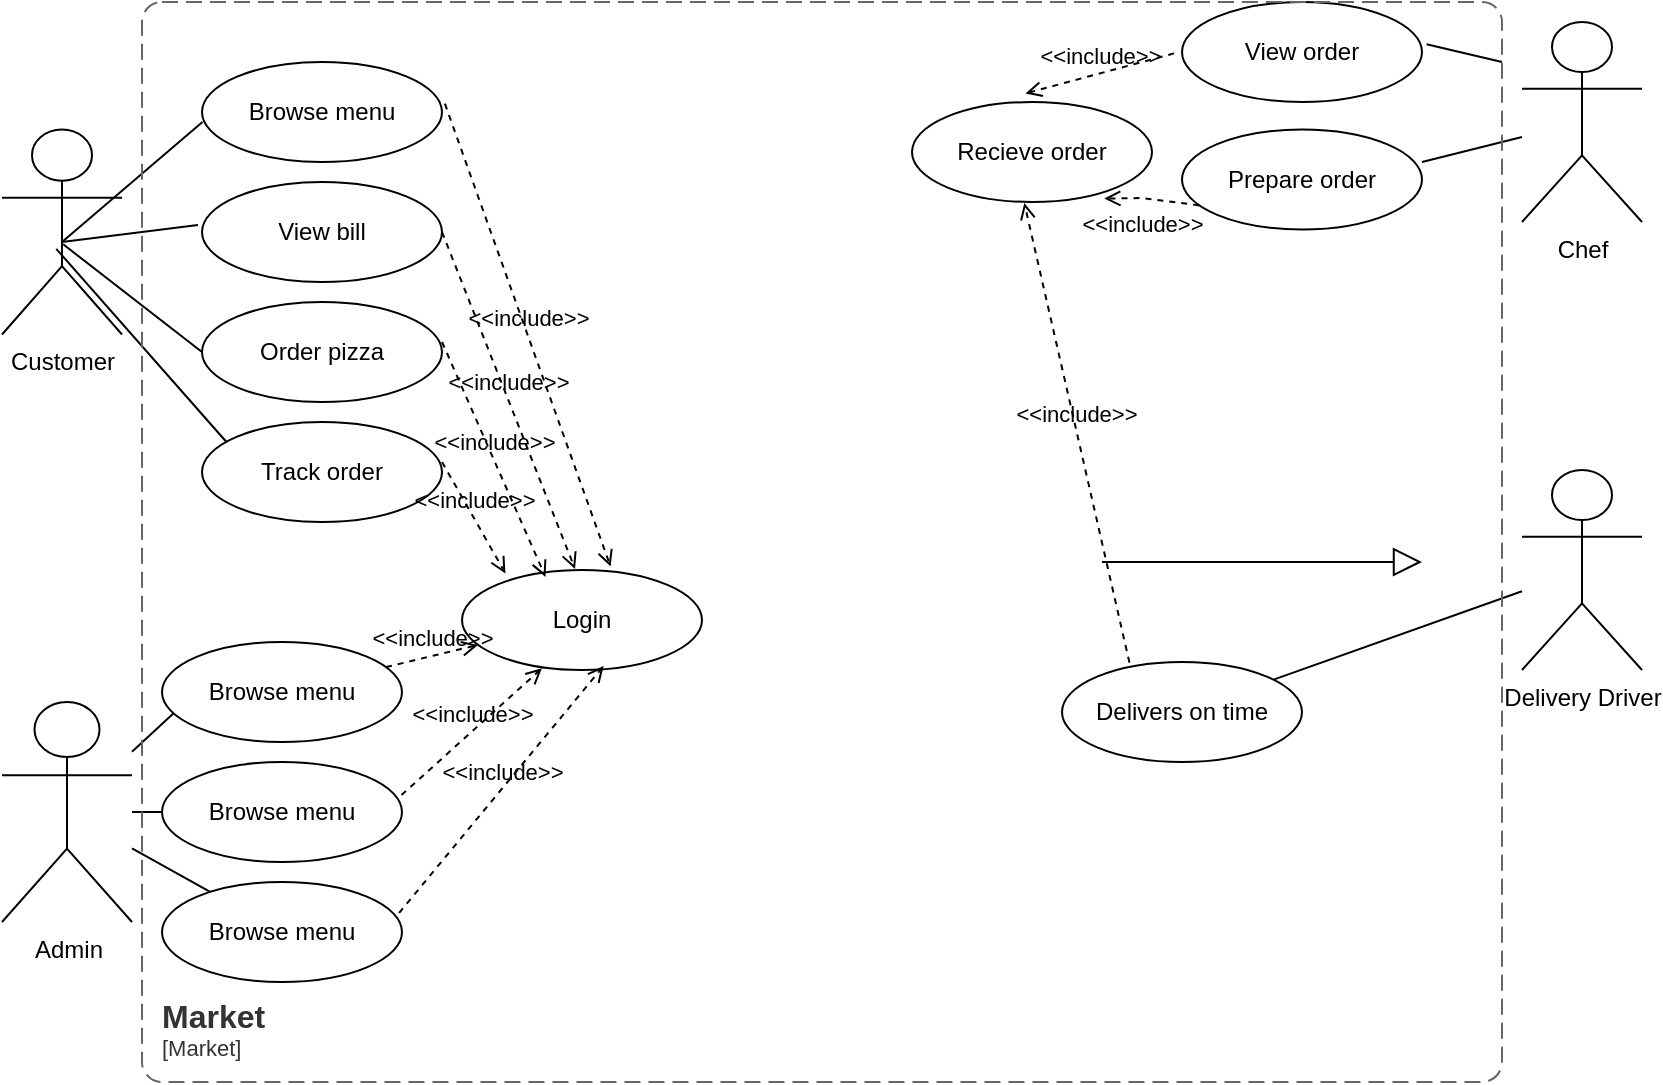 <mxfile version="21.3.4" type="github">
  <diagram name="Page-1" id="prMUxxAmeuHejbZRORMC">
    <mxGraphModel dx="1688" dy="638" grid="1" gridSize="10" guides="1" tooltips="1" connect="1" arrows="1" fold="1" page="1" pageScale="1" pageWidth="1169" pageHeight="827" math="0" shadow="0">
      <root>
        <mxCell id="0" />
        <mxCell id="1" parent="0" />
        <mxCell id="cSSA_NC-i2uy0tcbTHjU-1" value="Customer&lt;br&gt;" style="shape=umlActor;verticalLabelPosition=bottom;verticalAlign=top;html=1;" vertex="1" parent="1">
          <mxGeometry x="10" y="193.75" width="60" height="102.5" as="geometry" />
        </mxCell>
        <mxCell id="cSSA_NC-i2uy0tcbTHjU-2" value="Login" style="ellipse;whiteSpace=wrap;html=1;" vertex="1" parent="1">
          <mxGeometry x="240" y="414" width="120" height="50" as="geometry" />
        </mxCell>
        <mxCell id="cSSA_NC-i2uy0tcbTHjU-3" value="Browse menu" style="ellipse;whiteSpace=wrap;html=1;" vertex="1" parent="1">
          <mxGeometry x="110" y="160" width="120" height="50" as="geometry" />
        </mxCell>
        <mxCell id="cSSA_NC-i2uy0tcbTHjU-4" value="View bill" style="ellipse;whiteSpace=wrap;html=1;" vertex="1" parent="1">
          <mxGeometry x="110" y="220" width="120" height="50" as="geometry" />
        </mxCell>
        <mxCell id="cSSA_NC-i2uy0tcbTHjU-5" value="Order pizza" style="ellipse;whiteSpace=wrap;html=1;" vertex="1" parent="1">
          <mxGeometry x="110" y="280" width="120" height="50" as="geometry" />
        </mxCell>
        <mxCell id="cSSA_NC-i2uy0tcbTHjU-6" value="Track order" style="ellipse;whiteSpace=wrap;html=1;" vertex="1" parent="1">
          <mxGeometry x="110" y="340" width="120" height="50" as="geometry" />
        </mxCell>
        <mxCell id="cSSA_NC-i2uy0tcbTHjU-12" value="" style="edgeStyle=none;html=1;endArrow=none;verticalAlign=bottom;rounded=0;entryX=0.002;entryY=0.6;entryDx=0;entryDy=0;entryPerimeter=0;" edge="1" parent="1" target="cSSA_NC-i2uy0tcbTHjU-3">
          <mxGeometry width="160" relative="1" as="geometry">
            <mxPoint x="40" y="250" as="sourcePoint" />
            <mxPoint x="200" y="250" as="targetPoint" />
          </mxGeometry>
        </mxCell>
        <mxCell id="cSSA_NC-i2uy0tcbTHjU-13" value="" style="edgeStyle=none;html=1;endArrow=none;verticalAlign=bottom;rounded=0;entryX=-0.017;entryY=0.429;entryDx=0;entryDy=0;entryPerimeter=0;" edge="1" parent="1" target="cSSA_NC-i2uy0tcbTHjU-4">
          <mxGeometry width="160" relative="1" as="geometry">
            <mxPoint x="40" y="250" as="sourcePoint" />
            <mxPoint x="120" y="200" as="targetPoint" />
          </mxGeometry>
        </mxCell>
        <mxCell id="cSSA_NC-i2uy0tcbTHjU-14" value="" style="edgeStyle=none;html=1;endArrow=none;verticalAlign=bottom;rounded=0;entryX=0;entryY=0.5;entryDx=0;entryDy=0;exitX=0.51;exitY=0.56;exitDx=0;exitDy=0;exitPerimeter=0;" edge="1" parent="1" source="cSSA_NC-i2uy0tcbTHjU-1" target="cSSA_NC-i2uy0tcbTHjU-5">
          <mxGeometry width="160" relative="1" as="geometry">
            <mxPoint x="60" y="270" as="sourcePoint" />
            <mxPoint x="130" y="210" as="targetPoint" />
          </mxGeometry>
        </mxCell>
        <mxCell id="cSSA_NC-i2uy0tcbTHjU-15" value="" style="edgeStyle=none;html=1;endArrow=none;verticalAlign=bottom;rounded=0;entryX=0.102;entryY=0.2;entryDx=0;entryDy=0;entryPerimeter=0;exitX=0.452;exitY=0.582;exitDx=0;exitDy=0;exitPerimeter=0;" edge="1" parent="1" source="cSSA_NC-i2uy0tcbTHjU-1" target="cSSA_NC-i2uy0tcbTHjU-6">
          <mxGeometry width="160" relative="1" as="geometry">
            <mxPoint x="70" y="280" as="sourcePoint" />
            <mxPoint x="140" y="220" as="targetPoint" />
          </mxGeometry>
        </mxCell>
        <mxCell id="cSSA_NC-i2uy0tcbTHjU-20" value="Admin&lt;br&gt;" style="shape=umlActor;verticalLabelPosition=bottom;verticalAlign=top;html=1;outlineConnect=0;" vertex="1" parent="1">
          <mxGeometry x="10" y="480" width="65" height="110" as="geometry" />
        </mxCell>
        <mxCell id="cSSA_NC-i2uy0tcbTHjU-22" value="" style="edgeStyle=none;html=1;endArrow=none;verticalAlign=bottom;rounded=0;entryX=0.055;entryY=0.697;entryDx=0;entryDy=0;entryPerimeter=0;" edge="1" parent="1" source="cSSA_NC-i2uy0tcbTHjU-20" target="cSSA_NC-i2uy0tcbTHjU-25">
          <mxGeometry width="160" relative="1" as="geometry">
            <mxPoint x="50" y="510" as="sourcePoint" />
            <mxPoint x="210" y="510" as="targetPoint" />
          </mxGeometry>
        </mxCell>
        <mxCell id="cSSA_NC-i2uy0tcbTHjU-25" value="Browse menu" style="ellipse;whiteSpace=wrap;html=1;" vertex="1" parent="1">
          <mxGeometry x="90" y="450" width="120" height="50" as="geometry" />
        </mxCell>
        <mxCell id="cSSA_NC-i2uy0tcbTHjU-26" value="Browse menu" style="ellipse;whiteSpace=wrap;html=1;" vertex="1" parent="1">
          <mxGeometry x="90" y="570" width="120" height="50" as="geometry" />
        </mxCell>
        <mxCell id="cSSA_NC-i2uy0tcbTHjU-27" value="Browse menu" style="ellipse;whiteSpace=wrap;html=1;" vertex="1" parent="1">
          <mxGeometry x="90" y="510" width="120" height="50" as="geometry" />
        </mxCell>
        <mxCell id="cSSA_NC-i2uy0tcbTHjU-29" value="" style="edgeStyle=none;html=1;endArrow=none;verticalAlign=bottom;rounded=0;entryX=0;entryY=0.5;entryDx=0;entryDy=0;" edge="1" parent="1" source="cSSA_NC-i2uy0tcbTHjU-20" target="cSSA_NC-i2uy0tcbTHjU-27">
          <mxGeometry width="160" relative="1" as="geometry">
            <mxPoint x="50" y="544.5" as="sourcePoint" />
            <mxPoint x="70" y="525.5" as="targetPoint" />
          </mxGeometry>
        </mxCell>
        <mxCell id="cSSA_NC-i2uy0tcbTHjU-30" value="" style="edgeStyle=none;html=1;endArrow=none;verticalAlign=bottom;rounded=0;" edge="1" parent="1" source="cSSA_NC-i2uy0tcbTHjU-20" target="cSSA_NC-i2uy0tcbTHjU-26">
          <mxGeometry width="160" relative="1" as="geometry">
            <mxPoint x="85" y="546" as="sourcePoint" />
            <mxPoint x="97" y="546" as="targetPoint" />
          </mxGeometry>
        </mxCell>
        <mxCell id="cSSA_NC-i2uy0tcbTHjU-33" value="Chef&lt;br&gt;" style="shape=umlActor;verticalLabelPosition=bottom;verticalAlign=top;html=1;" vertex="1" parent="1">
          <mxGeometry x="770" y="140" width="60" height="100" as="geometry" />
        </mxCell>
        <mxCell id="cSSA_NC-i2uy0tcbTHjU-34" value="Prepare order" style="ellipse;whiteSpace=wrap;html=1;" vertex="1" parent="1">
          <mxGeometry x="600" y="193.75" width="120" height="50" as="geometry" />
        </mxCell>
        <mxCell id="cSSA_NC-i2uy0tcbTHjU-35" value="View order" style="ellipse;whiteSpace=wrap;html=1;" vertex="1" parent="1">
          <mxGeometry x="600" y="130" width="120" height="50" as="geometry" />
        </mxCell>
        <mxCell id="cSSA_NC-i2uy0tcbTHjU-36" value="Recieve order" style="ellipse;whiteSpace=wrap;html=1;" vertex="1" parent="1">
          <mxGeometry x="465" y="180" width="120" height="50" as="geometry" />
        </mxCell>
        <mxCell id="cSSA_NC-i2uy0tcbTHjU-37" value="" style="edgeStyle=none;html=1;endArrow=none;verticalAlign=bottom;rounded=0;exitX=1;exitY=0.325;exitDx=0;exitDy=0;exitPerimeter=0;" edge="1" parent="1" source="cSSA_NC-i2uy0tcbTHjU-34" target="cSSA_NC-i2uy0tcbTHjU-33">
          <mxGeometry width="160" relative="1" as="geometry">
            <mxPoint x="660" y="210" as="sourcePoint" />
            <mxPoint x="820" y="210" as="targetPoint" />
          </mxGeometry>
        </mxCell>
        <mxCell id="cSSA_NC-i2uy0tcbTHjU-39" value="" style="edgeStyle=none;html=1;endArrow=none;verticalAlign=bottom;rounded=0;exitX=1.019;exitY=0.423;exitDx=0;exitDy=0;exitPerimeter=0;" edge="1" parent="1" source="cSSA_NC-i2uy0tcbTHjU-35">
          <mxGeometry width="160" relative="1" as="geometry">
            <mxPoint x="670" y="160" as="sourcePoint" />
            <mxPoint x="760" y="160" as="targetPoint" />
          </mxGeometry>
        </mxCell>
        <mxCell id="cSSA_NC-i2uy0tcbTHjU-41" value="&amp;lt;&amp;lt;include&amp;gt;&amp;gt;" style="edgeStyle=none;html=1;endArrow=open;verticalAlign=bottom;dashed=1;labelBackgroundColor=none;rounded=0;entryX=0.473;entryY=-0.086;entryDx=0;entryDy=0;entryPerimeter=0;exitX=-0.033;exitY=0.514;exitDx=0;exitDy=0;exitPerimeter=0;" edge="1" parent="1" source="cSSA_NC-i2uy0tcbTHjU-35" target="cSSA_NC-i2uy0tcbTHjU-36">
          <mxGeometry width="160" relative="1" as="geometry">
            <mxPoint x="425" y="140" as="sourcePoint" />
            <mxPoint x="585" y="140" as="targetPoint" />
          </mxGeometry>
        </mxCell>
        <mxCell id="cSSA_NC-i2uy0tcbTHjU-42" value="&amp;lt;&amp;lt;include&amp;gt;&amp;gt;" style="edgeStyle=none;html=1;endArrow=open;verticalAlign=bottom;dashed=1;labelBackgroundColor=none;rounded=0;entryX=0.801;entryY=0.966;entryDx=0;entryDy=0;entryPerimeter=0;exitX=0.071;exitY=0.759;exitDx=0;exitDy=0;exitPerimeter=0;" edge="1" parent="1" source="cSSA_NC-i2uy0tcbTHjU-34" target="cSSA_NC-i2uy0tcbTHjU-36">
          <mxGeometry x="0.088" y="22" width="160" relative="1" as="geometry">
            <mxPoint x="606" y="235" as="sourcePoint" />
            <mxPoint x="532" y="255" as="targetPoint" />
            <Array as="points">
              <mxPoint x="580" y="228" />
            </Array>
            <mxPoint as="offset" />
          </mxGeometry>
        </mxCell>
        <mxCell id="cSSA_NC-i2uy0tcbTHjU-43" value="Delivery Driver&lt;br&gt;" style="shape=umlActor;verticalLabelPosition=bottom;verticalAlign=top;html=1;" vertex="1" parent="1">
          <mxGeometry x="770" y="364" width="60" height="100" as="geometry" />
        </mxCell>
        <mxCell id="cSSA_NC-i2uy0tcbTHjU-44" value="Delivers on time&lt;br&gt;" style="ellipse;whiteSpace=wrap;html=1;" vertex="1" parent="1">
          <mxGeometry x="540" y="460" width="120" height="50" as="geometry" />
        </mxCell>
        <mxCell id="cSSA_NC-i2uy0tcbTHjU-45" value="&amp;lt;&amp;lt;include&amp;gt;&amp;gt;" style="edgeStyle=none;html=1;endArrow=open;verticalAlign=bottom;dashed=1;labelBackgroundColor=none;rounded=0;entryX=0.468;entryY=1.011;entryDx=0;entryDy=0;entryPerimeter=0;exitX=0.281;exitY=0.006;exitDx=0;exitDy=0;exitPerimeter=0;" edge="1" parent="1" source="cSSA_NC-i2uy0tcbTHjU-44" target="cSSA_NC-i2uy0tcbTHjU-36">
          <mxGeometry width="160" relative="1" as="geometry">
            <mxPoint x="560" y="410" as="sourcePoint" />
            <mxPoint x="720" y="410" as="targetPoint" />
          </mxGeometry>
        </mxCell>
        <mxCell id="cSSA_NC-i2uy0tcbTHjU-46" value="" style="edgeStyle=none;html=1;endArrow=none;verticalAlign=bottom;rounded=0;" edge="1" parent="1" source="cSSA_NC-i2uy0tcbTHjU-44" target="cSSA_NC-i2uy0tcbTHjU-43">
          <mxGeometry width="160" relative="1" as="geometry">
            <mxPoint x="560" y="410" as="sourcePoint" />
            <mxPoint x="720" y="410" as="targetPoint" />
          </mxGeometry>
        </mxCell>
        <mxCell id="cSSA_NC-i2uy0tcbTHjU-47" value="" style="edgeStyle=none;html=1;endArrow=block;endFill=0;endSize=12;verticalAlign=bottom;rounded=0;" edge="1" parent="1">
          <mxGeometry width="160" relative="1" as="geometry">
            <mxPoint x="560" y="410" as="sourcePoint" />
            <mxPoint x="720" y="410" as="targetPoint" />
          </mxGeometry>
        </mxCell>
        <mxCell id="cSSA_NC-i2uy0tcbTHjU-48" value="&amp;lt;&amp;lt;include&amp;gt;&amp;gt;" style="edgeStyle=none;html=1;endArrow=open;verticalAlign=bottom;dashed=1;labelBackgroundColor=none;rounded=0;exitX=1.012;exitY=0.417;exitDx=0;exitDy=0;exitPerimeter=0;entryX=0.619;entryY=-0.034;entryDx=0;entryDy=0;entryPerimeter=0;" edge="1" parent="1" source="cSSA_NC-i2uy0tcbTHjU-3" target="cSSA_NC-i2uy0tcbTHjU-2">
          <mxGeometry width="160" relative="1" as="geometry">
            <mxPoint x="220" y="189.71" as="sourcePoint" />
            <mxPoint x="380" y="189.71" as="targetPoint" />
          </mxGeometry>
        </mxCell>
        <mxCell id="cSSA_NC-i2uy0tcbTHjU-49" value="&amp;lt;&amp;lt;include&amp;gt;&amp;gt;" style="edgeStyle=none;html=1;endArrow=open;verticalAlign=bottom;dashed=1;labelBackgroundColor=none;rounded=0;exitX=1;exitY=0.5;exitDx=0;exitDy=0;entryX=0.471;entryY=-0.011;entryDx=0;entryDy=0;entryPerimeter=0;" edge="1" parent="1" source="cSSA_NC-i2uy0tcbTHjU-4" target="cSSA_NC-i2uy0tcbTHjU-2">
          <mxGeometry width="160" relative="1" as="geometry">
            <mxPoint x="230" y="199.71" as="sourcePoint" />
            <mxPoint x="390" y="199.71" as="targetPoint" />
          </mxGeometry>
        </mxCell>
        <mxCell id="cSSA_NC-i2uy0tcbTHjU-50" value="&amp;lt;&amp;lt;include&amp;gt;&amp;gt;" style="edgeStyle=none;html=1;endArrow=open;verticalAlign=bottom;dashed=1;labelBackgroundColor=none;rounded=0;exitX=1;exitY=0.4;exitDx=0;exitDy=0;exitPerimeter=0;entryX=0.348;entryY=0.069;entryDx=0;entryDy=0;entryPerimeter=0;" edge="1" parent="1" source="cSSA_NC-i2uy0tcbTHjU-5" target="cSSA_NC-i2uy0tcbTHjU-2">
          <mxGeometry width="160" relative="1" as="geometry">
            <mxPoint x="240" y="209.71" as="sourcePoint" />
            <mxPoint x="400" y="209.71" as="targetPoint" />
          </mxGeometry>
        </mxCell>
        <mxCell id="cSSA_NC-i2uy0tcbTHjU-51" value="&amp;lt;&amp;lt;include&amp;gt;&amp;gt;" style="edgeStyle=none;html=1;endArrow=open;verticalAlign=bottom;dashed=1;labelBackgroundColor=none;rounded=0;exitX=1;exitY=0.4;exitDx=0;exitDy=0;exitPerimeter=0;entryX=0.181;entryY=0.034;entryDx=0;entryDy=0;entryPerimeter=0;" edge="1" parent="1" source="cSSA_NC-i2uy0tcbTHjU-6" target="cSSA_NC-i2uy0tcbTHjU-2">
          <mxGeometry width="160" relative="1" as="geometry">
            <mxPoint x="250" y="219.71" as="sourcePoint" />
            <mxPoint x="410" y="219.71" as="targetPoint" />
          </mxGeometry>
        </mxCell>
        <mxCell id="cSSA_NC-i2uy0tcbTHjU-52" value="&amp;lt;&amp;lt;include&amp;gt;&amp;gt;" style="edgeStyle=none;html=1;endArrow=open;verticalAlign=bottom;dashed=1;labelBackgroundColor=none;rounded=0;" edge="1" parent="1" source="cSSA_NC-i2uy0tcbTHjU-25" target="cSSA_NC-i2uy0tcbTHjU-2">
          <mxGeometry width="160" relative="1" as="geometry">
            <mxPoint x="260" y="229.71" as="sourcePoint" />
            <mxPoint x="420" y="229.71" as="targetPoint" />
          </mxGeometry>
        </mxCell>
        <mxCell id="cSSA_NC-i2uy0tcbTHjU-53" value="&amp;lt;&amp;lt;include&amp;gt;&amp;gt;" style="edgeStyle=none;html=1;endArrow=open;verticalAlign=bottom;dashed=1;labelBackgroundColor=none;rounded=0;exitX=0.998;exitY=0.331;exitDx=0;exitDy=0;exitPerimeter=0;entryX=0.333;entryY=0.983;entryDx=0;entryDy=0;entryPerimeter=0;" edge="1" parent="1" source="cSSA_NC-i2uy0tcbTHjU-27" target="cSSA_NC-i2uy0tcbTHjU-2">
          <mxGeometry width="160" relative="1" as="geometry">
            <mxPoint x="270" y="239.71" as="sourcePoint" />
            <mxPoint x="430" y="239.71" as="targetPoint" />
          </mxGeometry>
        </mxCell>
        <mxCell id="cSSA_NC-i2uy0tcbTHjU-54" value="&amp;lt;&amp;lt;include&amp;gt;&amp;gt;" style="edgeStyle=none;html=1;endArrow=open;verticalAlign=bottom;dashed=1;labelBackgroundColor=none;rounded=0;entryX=0.59;entryY=0.96;entryDx=0;entryDy=0;entryPerimeter=0;exitX=0.988;exitY=0.309;exitDx=0;exitDy=0;exitPerimeter=0;" edge="1" parent="1" source="cSSA_NC-i2uy0tcbTHjU-26" target="cSSA_NC-i2uy0tcbTHjU-2">
          <mxGeometry width="160" relative="1" as="geometry">
            <mxPoint x="200" y="600" as="sourcePoint" />
            <mxPoint x="360" y="600" as="targetPoint" />
          </mxGeometry>
        </mxCell>
        <object placeholders="1" c4Name="Market&#xa;" c4Type="SystemScopeBoundary" c4Application="Market" label="&lt;font style=&quot;font-size: 16px&quot;&gt;&lt;b&gt;&lt;div style=&quot;text-align: left&quot;&gt;%c4Name%&lt;/div&gt;&lt;/b&gt;&lt;/font&gt;&lt;div style=&quot;text-align: left&quot;&gt;[%c4Application%]&lt;/div&gt;" id="cSSA_NC-i2uy0tcbTHjU-58">
          <mxCell style="rounded=1;fontSize=11;whiteSpace=wrap;html=1;dashed=1;arcSize=20;fillColor=none;strokeColor=#666666;fontColor=#333333;labelBackgroundColor=none;align=left;verticalAlign=bottom;labelBorderColor=none;spacingTop=0;spacing=10;dashPattern=8 4;metaEdit=1;rotatable=0;perimeter=rectanglePerimeter;noLabel=0;labelPadding=0;allowArrows=0;connectable=0;expand=0;recursiveResize=0;editable=1;pointerEvents=0;absoluteArcSize=1;points=[[0.25,0,0],[0.5,0,0],[0.75,0,0],[1,0.25,0],[1,0.5,0],[1,0.75,0],[0.75,1,0],[0.5,1,0],[0.25,1,0],[0,0.75,0],[0,0.5,0],[0,0.25,0]];" vertex="1" parent="1">
            <mxGeometry x="80" y="130" width="680" height="540" as="geometry" />
          </mxCell>
        </object>
      </root>
    </mxGraphModel>
  </diagram>
</mxfile>
